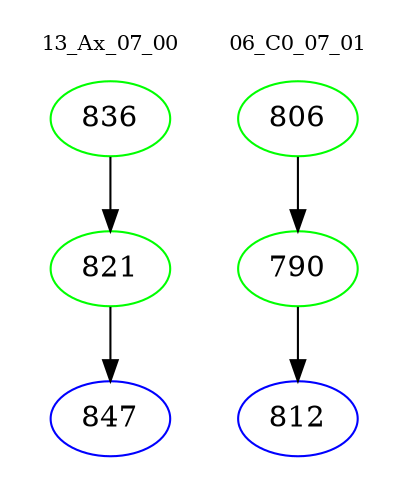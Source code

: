 digraph{
subgraph cluster_0 {
color = white
label = "13_Ax_07_00";
fontsize=10;
T0_836 [label="836", color="green"]
T0_836 -> T0_821 [color="black"]
T0_821 [label="821", color="green"]
T0_821 -> T0_847 [color="black"]
T0_847 [label="847", color="blue"]
}
subgraph cluster_1 {
color = white
label = "06_C0_07_01";
fontsize=10;
T1_806 [label="806", color="green"]
T1_806 -> T1_790 [color="black"]
T1_790 [label="790", color="green"]
T1_790 -> T1_812 [color="black"]
T1_812 [label="812", color="blue"]
}
}
